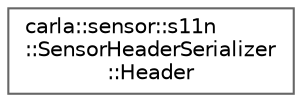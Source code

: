 digraph "类继承关系图"
{
 // INTERACTIVE_SVG=YES
 // LATEX_PDF_SIZE
  bgcolor="transparent";
  edge [fontname=Helvetica,fontsize=10,labelfontname=Helvetica,labelfontsize=10];
  node [fontname=Helvetica,fontsize=10,shape=box,height=0.2,width=0.4];
  rankdir="LR";
  Node0 [id="Node000000",label="carla::sensor::s11n\l::SensorHeaderSerializer\l::Header",height=0.2,width=0.4,color="grey40", fillcolor="white", style="filled",URL="$d8/de3/structcarla_1_1sensor_1_1s11n_1_1SensorHeaderSerializer_1_1Header.html",tooltip=" "];
}

